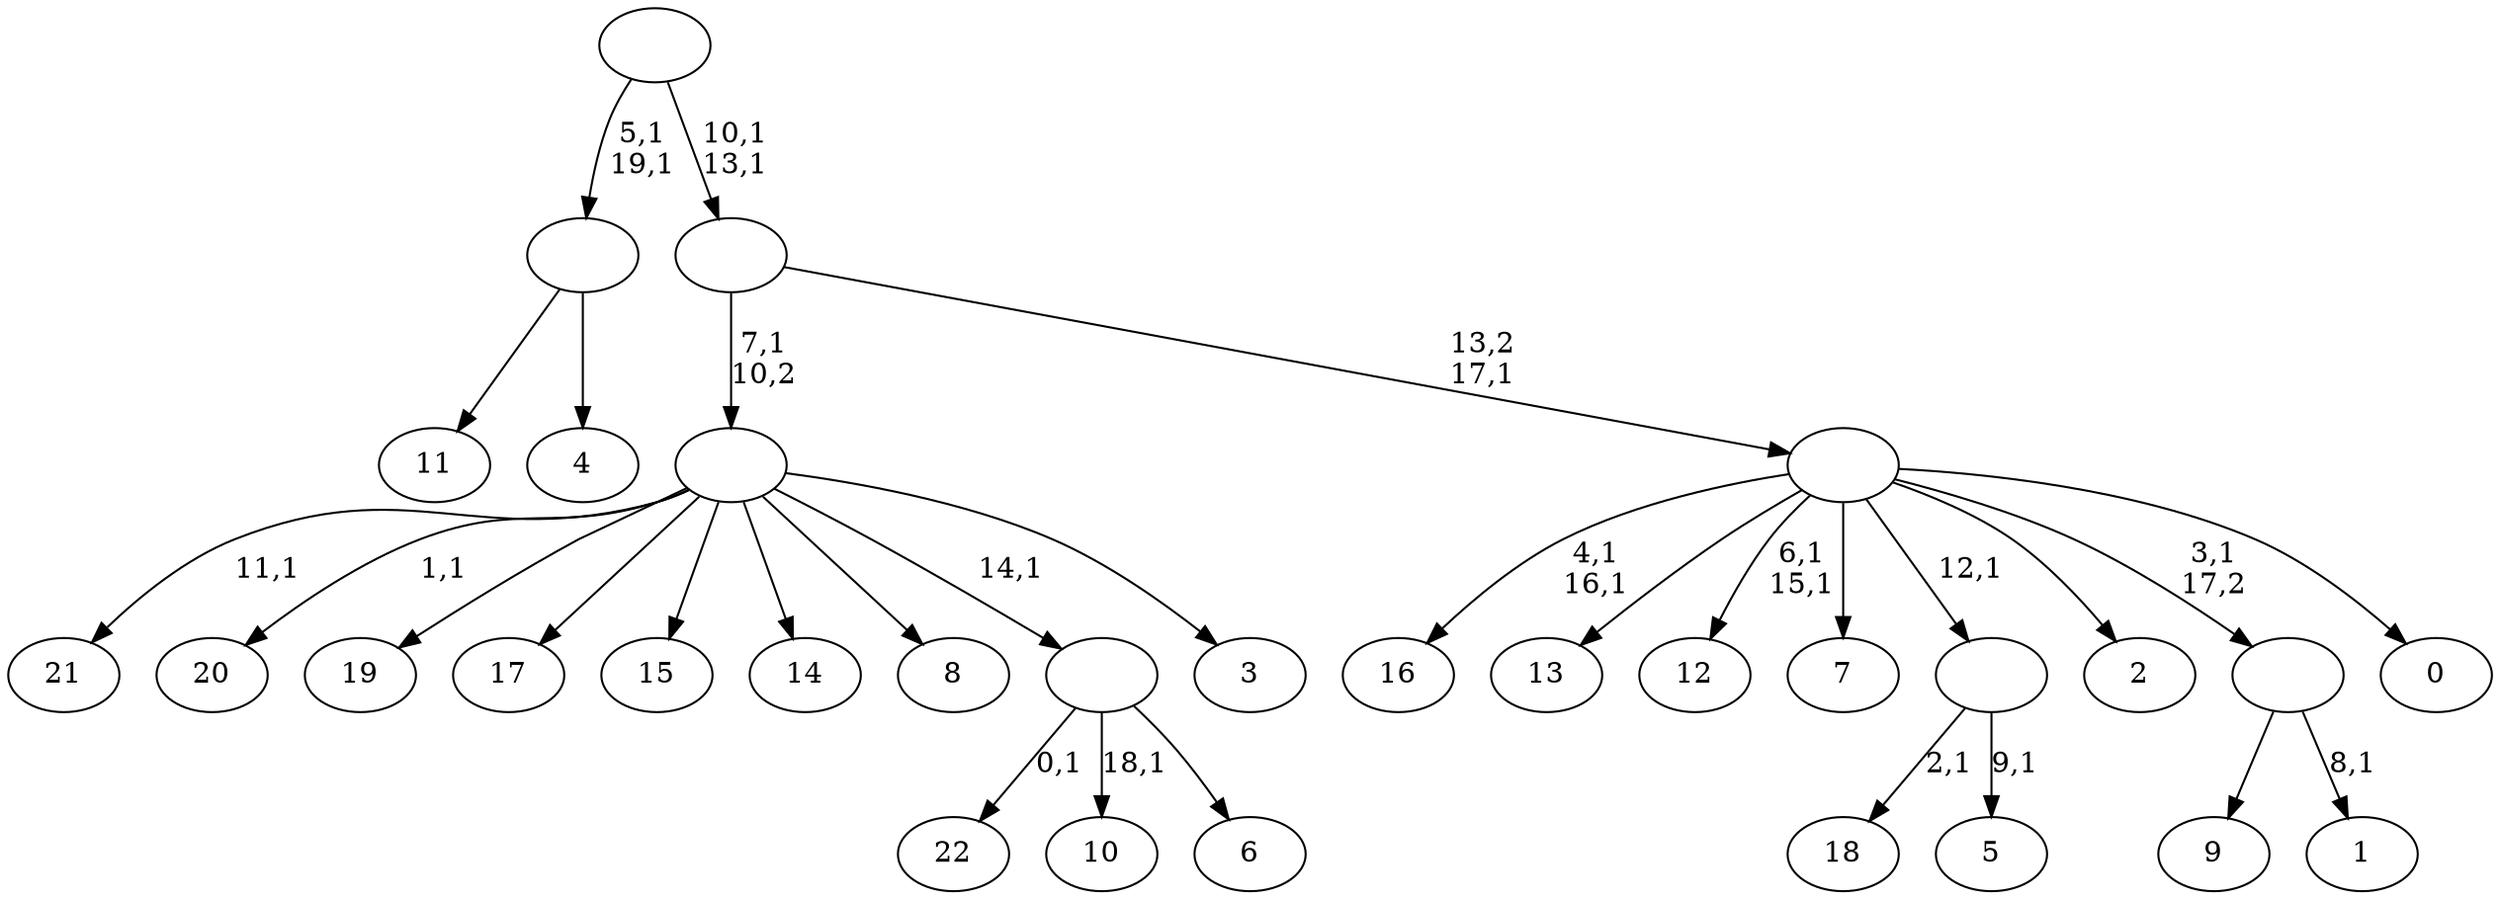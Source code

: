 digraph T {
	43 [label="22"]
	41 [label="21"]
	39 [label="20"]
	37 [label="19"]
	36 [label="18"]
	34 [label="17"]
	33 [label="16"]
	30 [label="15"]
	29 [label="14"]
	28 [label="13"]
	27 [label="12"]
	24 [label="11"]
	23 [label="10"]
	21 [label="9"]
	20 [label="8"]
	19 [label="7"]
	18 [label="6"]
	17 [label=""]
	16 [label="5"]
	14 [label=""]
	13 [label="4"]
	12 [label=""]
	10 [label="3"]
	9 [label=""]
	8 [label="2"]
	7 [label="1"]
	5 [label=""]
	4 [label="0"]
	3 [label=""]
	2 [label=""]
	0 [label=""]
	17 -> 23 [label="18,1"]
	17 -> 43 [label="0,1"]
	17 -> 18 [label=""]
	14 -> 16 [label="9,1"]
	14 -> 36 [label="2,1"]
	12 -> 24 [label=""]
	12 -> 13 [label=""]
	9 -> 39 [label="1,1"]
	9 -> 41 [label="11,1"]
	9 -> 37 [label=""]
	9 -> 34 [label=""]
	9 -> 30 [label=""]
	9 -> 29 [label=""]
	9 -> 20 [label=""]
	9 -> 17 [label="14,1"]
	9 -> 10 [label=""]
	5 -> 7 [label="8,1"]
	5 -> 21 [label=""]
	3 -> 27 [label="6,1\n15,1"]
	3 -> 33 [label="4,1\n16,1"]
	3 -> 28 [label=""]
	3 -> 19 [label=""]
	3 -> 14 [label="12,1"]
	3 -> 8 [label=""]
	3 -> 5 [label="3,1\n17,2"]
	3 -> 4 [label=""]
	2 -> 9 [label="7,1\n10,2"]
	2 -> 3 [label="13,2\n17,1"]
	0 -> 2 [label="10,1\n13,1"]
	0 -> 12 [label="5,1\n19,1"]
}

